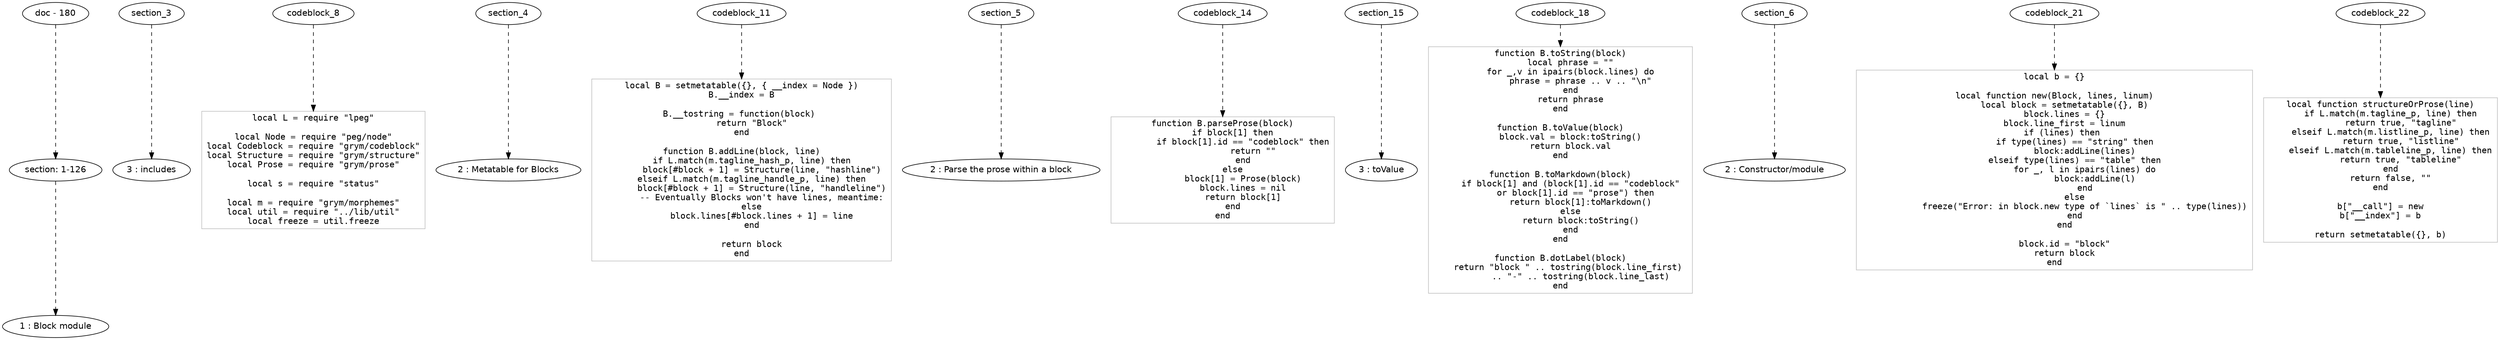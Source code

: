 digraph hierarchy {

node [fontname=Helvetica]
edge [style=dashed]

doc_0 [label="doc - 180"]


doc_0 -> { section_1}
{rank=same; section_1}

section_1 [label="section: 1-126"]


section_1 -> { header_2}
{rank=same; header_2}

header_2 [label="1 : Block module"]


section_3 -> { header_7}
{rank=same; header_7}

header_7 [label="3 : includes"]


codeblock_8 -> leaf_9
leaf_9  [color=Gray,shape=rectangle,fontname=Inconsolata,label="local L = require \"lpeg\"

local Node = require \"peg/node\"
local Codeblock = require \"grym/codeblock\"
local Structure = require \"grym/structure\"
local Prose = require \"grym/prose\"

local s = require \"status\"

local m = require \"grym/morphemes\"
local util = require \"../lib/util\"
local freeze = util.freeze"]
section_4 -> { header_10}
{rank=same; header_10}

header_10 [label="2 : Metatable for Blocks"]


codeblock_11 -> leaf_12
leaf_12  [color=Gray,shape=rectangle,fontname=Inconsolata,label="local B = setmetatable({}, { __index = Node })
B.__index = B

B.__tostring = function(block) 
    return \"Block\"
end

function B.addLine(block, line)
    if L.match(m.tagline_hash_p, line) then
        block[#block + 1] = Structure(line, \"hashline\")
    elseif L.match(m.tagline_handle_p, line) then
        block[#block + 1] = Structure(line, \"handleline\")
        -- Eventually Blocks won't have lines, meantime:
    else
        block.lines[#block.lines + 1] = line
    end

    return block
end"]
section_5 -> { header_13}
{rank=same; header_13}

header_13 [label="2 : Parse the prose within a block"]


codeblock_14 -> leaf_16
leaf_16  [color=Gray,shape=rectangle,fontname=Inconsolata,label="function B.parseProse(block)
    if block[1] then
        if block[1].id == \"codeblock\" then
            return \"\"
        end
    else
        block[1] = Prose(block)
        block.lines = nil
        return block[1]
    end
end"]
section_15 -> { header_17}
{rank=same; header_17}

header_17 [label="3 : toValue"]


codeblock_18 -> leaf_19
leaf_19  [color=Gray,shape=rectangle,fontname=Inconsolata,label="function B.toString(block)
    local phrase = \"\"
    for _,v in ipairs(block.lines) do
        phrase = phrase .. v .. \"\\n\"
    end
    return phrase
end

function B.toValue(block)
    block.val = block:toString()
    return block.val
end

function B.toMarkdown(block)
    if block[1] and (block[1].id == \"codeblock\"
      or block[1].id == \"prose\") then
        return block[1]:toMarkdown()
    else
        return block:toString()
    end
end

function B.dotLabel(block)
    return \"block \" .. tostring(block.line_first) 
        .. \"-\" .. tostring(block.line_last)
end"]
section_6 -> { header_20}
{rank=same; header_20}

header_20 [label="2 : Constructor/module"]


codeblock_21 -> leaf_23
leaf_23  [color=Gray,shape=rectangle,fontname=Inconsolata,label="local b = {}

local function new(Block, lines, linum)
    local block = setmetatable({}, B)
    block.lines = {}
    block.line_first = linum
    if (lines) then 
        if type(lines) == \"string\" then
            block:addLine(lines)
        elseif type(lines) == \"table\" then
            for _, l in ipairs(lines) do
                block:addLine(l)
            end
        else
            freeze(\"Error: in block.new type of `lines` is \" .. type(lines))
        end
    end

    block.id = \"block\"
    return block
end"]
codeblock_22 -> leaf_24
leaf_24  [color=Gray,shape=rectangle,fontname=Inconsolata,label="local function structureOrProse(line)
    if L.match(m.tagline_p, line) then
        return true, \"tagline\"
    elseif L.match(m.listline_p, line) then
        return true, \"listline\"
    elseif L.match(m.tableline_p, line) then
        return true, \"tableline\"
    end
    return false, \"\"
end

b[\"__call\"] = new
b[\"__index\"] = b

return setmetatable({}, b)"]

}
